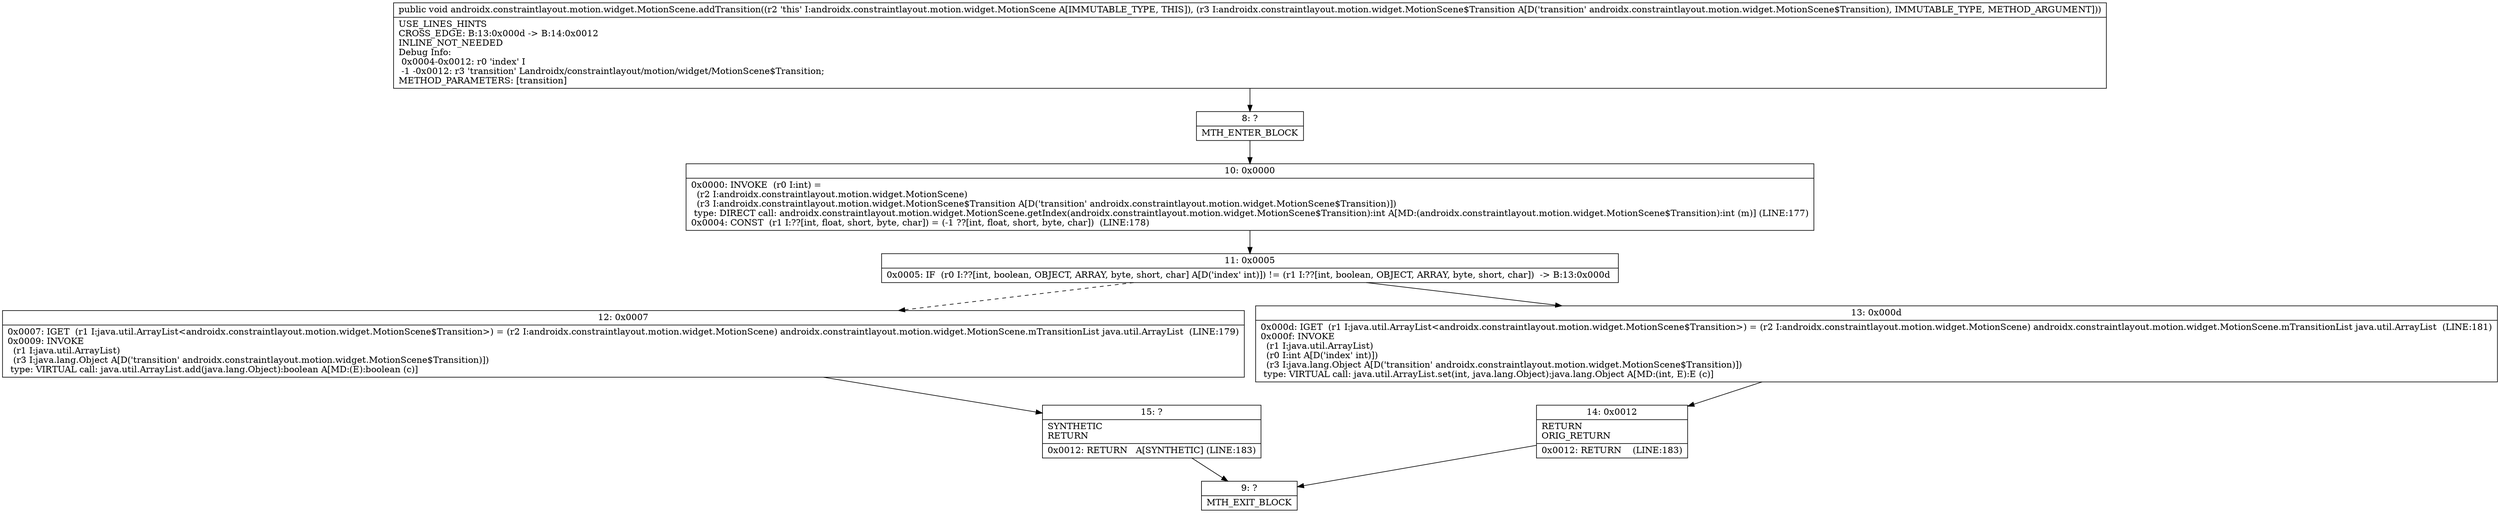digraph "CFG forandroidx.constraintlayout.motion.widget.MotionScene.addTransition(Landroidx\/constraintlayout\/motion\/widget\/MotionScene$Transition;)V" {
Node_8 [shape=record,label="{8\:\ ?|MTH_ENTER_BLOCK\l}"];
Node_10 [shape=record,label="{10\:\ 0x0000|0x0000: INVOKE  (r0 I:int) = \l  (r2 I:androidx.constraintlayout.motion.widget.MotionScene)\l  (r3 I:androidx.constraintlayout.motion.widget.MotionScene$Transition A[D('transition' androidx.constraintlayout.motion.widget.MotionScene$Transition)])\l type: DIRECT call: androidx.constraintlayout.motion.widget.MotionScene.getIndex(androidx.constraintlayout.motion.widget.MotionScene$Transition):int A[MD:(androidx.constraintlayout.motion.widget.MotionScene$Transition):int (m)] (LINE:177)\l0x0004: CONST  (r1 I:??[int, float, short, byte, char]) = (\-1 ??[int, float, short, byte, char])  (LINE:178)\l}"];
Node_11 [shape=record,label="{11\:\ 0x0005|0x0005: IF  (r0 I:??[int, boolean, OBJECT, ARRAY, byte, short, char] A[D('index' int)]) != (r1 I:??[int, boolean, OBJECT, ARRAY, byte, short, char])  \-\> B:13:0x000d \l}"];
Node_12 [shape=record,label="{12\:\ 0x0007|0x0007: IGET  (r1 I:java.util.ArrayList\<androidx.constraintlayout.motion.widget.MotionScene$Transition\>) = (r2 I:androidx.constraintlayout.motion.widget.MotionScene) androidx.constraintlayout.motion.widget.MotionScene.mTransitionList java.util.ArrayList  (LINE:179)\l0x0009: INVOKE  \l  (r1 I:java.util.ArrayList)\l  (r3 I:java.lang.Object A[D('transition' androidx.constraintlayout.motion.widget.MotionScene$Transition)])\l type: VIRTUAL call: java.util.ArrayList.add(java.lang.Object):boolean A[MD:(E):boolean (c)]\l}"];
Node_15 [shape=record,label="{15\:\ ?|SYNTHETIC\lRETURN\l|0x0012: RETURN   A[SYNTHETIC] (LINE:183)\l}"];
Node_9 [shape=record,label="{9\:\ ?|MTH_EXIT_BLOCK\l}"];
Node_13 [shape=record,label="{13\:\ 0x000d|0x000d: IGET  (r1 I:java.util.ArrayList\<androidx.constraintlayout.motion.widget.MotionScene$Transition\>) = (r2 I:androidx.constraintlayout.motion.widget.MotionScene) androidx.constraintlayout.motion.widget.MotionScene.mTransitionList java.util.ArrayList  (LINE:181)\l0x000f: INVOKE  \l  (r1 I:java.util.ArrayList)\l  (r0 I:int A[D('index' int)])\l  (r3 I:java.lang.Object A[D('transition' androidx.constraintlayout.motion.widget.MotionScene$Transition)])\l type: VIRTUAL call: java.util.ArrayList.set(int, java.lang.Object):java.lang.Object A[MD:(int, E):E (c)]\l}"];
Node_14 [shape=record,label="{14\:\ 0x0012|RETURN\lORIG_RETURN\l|0x0012: RETURN    (LINE:183)\l}"];
MethodNode[shape=record,label="{public void androidx.constraintlayout.motion.widget.MotionScene.addTransition((r2 'this' I:androidx.constraintlayout.motion.widget.MotionScene A[IMMUTABLE_TYPE, THIS]), (r3 I:androidx.constraintlayout.motion.widget.MotionScene$Transition A[D('transition' androidx.constraintlayout.motion.widget.MotionScene$Transition), IMMUTABLE_TYPE, METHOD_ARGUMENT]))  | USE_LINES_HINTS\lCROSS_EDGE: B:13:0x000d \-\> B:14:0x0012\lINLINE_NOT_NEEDED\lDebug Info:\l  0x0004\-0x0012: r0 'index' I\l  \-1 \-0x0012: r3 'transition' Landroidx\/constraintlayout\/motion\/widget\/MotionScene$Transition;\lMETHOD_PARAMETERS: [transition]\l}"];
MethodNode -> Node_8;Node_8 -> Node_10;
Node_10 -> Node_11;
Node_11 -> Node_12[style=dashed];
Node_11 -> Node_13;
Node_12 -> Node_15;
Node_15 -> Node_9;
Node_13 -> Node_14;
Node_14 -> Node_9;
}

